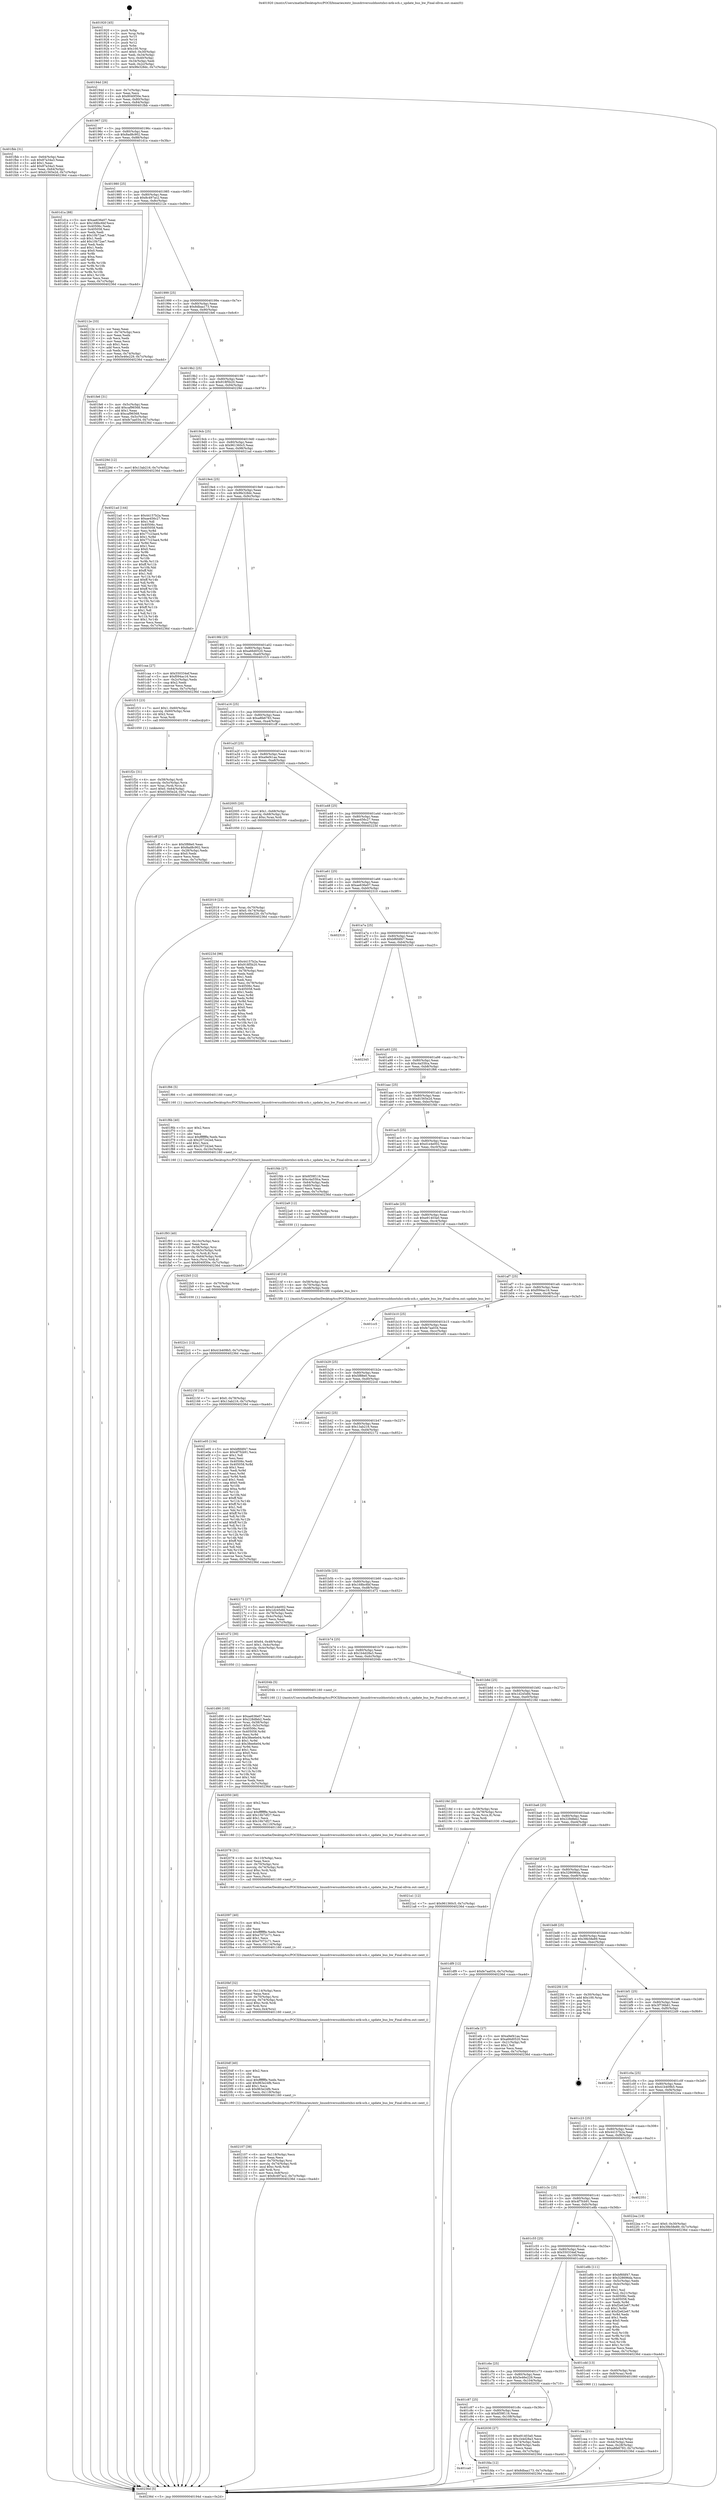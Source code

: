 digraph "0x401920" {
  label = "0x401920 (/mnt/c/Users/mathe/Desktop/tcc/POCII/binaries/extr_linuxdriversusbhostxhci-mtk-sch.c_update_bus_bw_Final-ollvm.out::main(0))"
  labelloc = "t"
  node[shape=record]

  Entry [label="",width=0.3,height=0.3,shape=circle,fillcolor=black,style=filled]
  "0x40194d" [label="{
     0x40194d [26]\l
     | [instrs]\l
     &nbsp;&nbsp;0x40194d \<+3\>: mov -0x7c(%rbp),%eax\l
     &nbsp;&nbsp;0x401950 \<+2\>: mov %eax,%ecx\l
     &nbsp;&nbsp;0x401952 \<+6\>: sub $0x8040f30e,%ecx\l
     &nbsp;&nbsp;0x401958 \<+3\>: mov %eax,-0x80(%rbp)\l
     &nbsp;&nbsp;0x40195b \<+6\>: mov %ecx,-0x84(%rbp)\l
     &nbsp;&nbsp;0x401961 \<+6\>: je 0000000000401fbb \<main+0x69b\>\l
  }"]
  "0x401fbb" [label="{
     0x401fbb [31]\l
     | [instrs]\l
     &nbsp;&nbsp;0x401fbb \<+3\>: mov -0x64(%rbp),%eax\l
     &nbsp;&nbsp;0x401fbe \<+5\>: sub $0x87a34a3,%eax\l
     &nbsp;&nbsp;0x401fc3 \<+3\>: add $0x1,%eax\l
     &nbsp;&nbsp;0x401fc6 \<+5\>: add $0x87a34a3,%eax\l
     &nbsp;&nbsp;0x401fcb \<+3\>: mov %eax,-0x64(%rbp)\l
     &nbsp;&nbsp;0x401fce \<+7\>: movl $0xd1565e2d,-0x7c(%rbp)\l
     &nbsp;&nbsp;0x401fd5 \<+5\>: jmp 000000000040236d \<main+0xa4d\>\l
  }"]
  "0x401967" [label="{
     0x401967 [25]\l
     | [instrs]\l
     &nbsp;&nbsp;0x401967 \<+5\>: jmp 000000000040196c \<main+0x4c\>\l
     &nbsp;&nbsp;0x40196c \<+3\>: mov -0x80(%rbp),%eax\l
     &nbsp;&nbsp;0x40196f \<+5\>: sub $0x8ad8c902,%eax\l
     &nbsp;&nbsp;0x401974 \<+6\>: mov %eax,-0x88(%rbp)\l
     &nbsp;&nbsp;0x40197a \<+6\>: je 0000000000401d1a \<main+0x3fa\>\l
  }"]
  Exit [label="",width=0.3,height=0.3,shape=circle,fillcolor=black,style=filled,peripheries=2]
  "0x401d1a" [label="{
     0x401d1a [88]\l
     | [instrs]\l
     &nbsp;&nbsp;0x401d1a \<+5\>: mov $0xae636e07,%eax\l
     &nbsp;&nbsp;0x401d1f \<+5\>: mov $0x168bc6bf,%ecx\l
     &nbsp;&nbsp;0x401d24 \<+7\>: mov 0x40506c,%edx\l
     &nbsp;&nbsp;0x401d2b \<+7\>: mov 0x405058,%esi\l
     &nbsp;&nbsp;0x401d32 \<+2\>: mov %edx,%edi\l
     &nbsp;&nbsp;0x401d34 \<+6\>: sub $0x10b72ae7,%edi\l
     &nbsp;&nbsp;0x401d3a \<+3\>: sub $0x1,%edi\l
     &nbsp;&nbsp;0x401d3d \<+6\>: add $0x10b72ae7,%edi\l
     &nbsp;&nbsp;0x401d43 \<+3\>: imul %edi,%edx\l
     &nbsp;&nbsp;0x401d46 \<+3\>: and $0x1,%edx\l
     &nbsp;&nbsp;0x401d49 \<+3\>: cmp $0x0,%edx\l
     &nbsp;&nbsp;0x401d4c \<+4\>: sete %r8b\l
     &nbsp;&nbsp;0x401d50 \<+3\>: cmp $0xa,%esi\l
     &nbsp;&nbsp;0x401d53 \<+4\>: setl %r9b\l
     &nbsp;&nbsp;0x401d57 \<+3\>: mov %r8b,%r10b\l
     &nbsp;&nbsp;0x401d5a \<+3\>: and %r9b,%r10b\l
     &nbsp;&nbsp;0x401d5d \<+3\>: xor %r9b,%r8b\l
     &nbsp;&nbsp;0x401d60 \<+3\>: or %r8b,%r10b\l
     &nbsp;&nbsp;0x401d63 \<+4\>: test $0x1,%r10b\l
     &nbsp;&nbsp;0x401d67 \<+3\>: cmovne %ecx,%eax\l
     &nbsp;&nbsp;0x401d6a \<+3\>: mov %eax,-0x7c(%rbp)\l
     &nbsp;&nbsp;0x401d6d \<+5\>: jmp 000000000040236d \<main+0xa4d\>\l
  }"]
  "0x401980" [label="{
     0x401980 [25]\l
     | [instrs]\l
     &nbsp;&nbsp;0x401980 \<+5\>: jmp 0000000000401985 \<main+0x65\>\l
     &nbsp;&nbsp;0x401985 \<+3\>: mov -0x80(%rbp),%eax\l
     &nbsp;&nbsp;0x401988 \<+5\>: sub $0x8c497ac2,%eax\l
     &nbsp;&nbsp;0x40198d \<+6\>: mov %eax,-0x8c(%rbp)\l
     &nbsp;&nbsp;0x401993 \<+6\>: je 000000000040212e \<main+0x80e\>\l
  }"]
  "0x4022c1" [label="{
     0x4022c1 [12]\l
     | [instrs]\l
     &nbsp;&nbsp;0x4022c1 \<+7\>: movl $0x41b409b5,-0x7c(%rbp)\l
     &nbsp;&nbsp;0x4022c8 \<+5\>: jmp 000000000040236d \<main+0xa4d\>\l
  }"]
  "0x40212e" [label="{
     0x40212e [33]\l
     | [instrs]\l
     &nbsp;&nbsp;0x40212e \<+2\>: xor %eax,%eax\l
     &nbsp;&nbsp;0x402130 \<+3\>: mov -0x74(%rbp),%ecx\l
     &nbsp;&nbsp;0x402133 \<+2\>: mov %eax,%edx\l
     &nbsp;&nbsp;0x402135 \<+2\>: sub %ecx,%edx\l
     &nbsp;&nbsp;0x402137 \<+2\>: mov %eax,%ecx\l
     &nbsp;&nbsp;0x402139 \<+3\>: sub $0x1,%ecx\l
     &nbsp;&nbsp;0x40213c \<+2\>: add %ecx,%edx\l
     &nbsp;&nbsp;0x40213e \<+2\>: sub %edx,%eax\l
     &nbsp;&nbsp;0x402140 \<+3\>: mov %eax,-0x74(%rbp)\l
     &nbsp;&nbsp;0x402143 \<+7\>: movl $0x5e46e229,-0x7c(%rbp)\l
     &nbsp;&nbsp;0x40214a \<+5\>: jmp 000000000040236d \<main+0xa4d\>\l
  }"]
  "0x401999" [label="{
     0x401999 [25]\l
     | [instrs]\l
     &nbsp;&nbsp;0x401999 \<+5\>: jmp 000000000040199e \<main+0x7e\>\l
     &nbsp;&nbsp;0x40199e \<+3\>: mov -0x80(%rbp),%eax\l
     &nbsp;&nbsp;0x4019a1 \<+5\>: sub $0x8dbaa173,%eax\l
     &nbsp;&nbsp;0x4019a6 \<+6\>: mov %eax,-0x90(%rbp)\l
     &nbsp;&nbsp;0x4019ac \<+6\>: je 0000000000401fe6 \<main+0x6c6\>\l
  }"]
  "0x4022b5" [label="{
     0x4022b5 [12]\l
     | [instrs]\l
     &nbsp;&nbsp;0x4022b5 \<+4\>: mov -0x70(%rbp),%rax\l
     &nbsp;&nbsp;0x4022b9 \<+3\>: mov %rax,%rdi\l
     &nbsp;&nbsp;0x4022bc \<+5\>: call 0000000000401030 \<free@plt\>\l
     | [calls]\l
     &nbsp;&nbsp;0x401030 \{1\} (unknown)\l
  }"]
  "0x401fe6" [label="{
     0x401fe6 [31]\l
     | [instrs]\l
     &nbsp;&nbsp;0x401fe6 \<+3\>: mov -0x5c(%rbp),%eax\l
     &nbsp;&nbsp;0x401fe9 \<+5\>: add $0xcaf96568,%eax\l
     &nbsp;&nbsp;0x401fee \<+3\>: add $0x1,%eax\l
     &nbsp;&nbsp;0x401ff1 \<+5\>: sub $0xcaf96568,%eax\l
     &nbsp;&nbsp;0x401ff6 \<+3\>: mov %eax,-0x5c(%rbp)\l
     &nbsp;&nbsp;0x401ff9 \<+7\>: movl $0xfe7aa034,-0x7c(%rbp)\l
     &nbsp;&nbsp;0x402000 \<+5\>: jmp 000000000040236d \<main+0xa4d\>\l
  }"]
  "0x4019b2" [label="{
     0x4019b2 [25]\l
     | [instrs]\l
     &nbsp;&nbsp;0x4019b2 \<+5\>: jmp 00000000004019b7 \<main+0x97\>\l
     &nbsp;&nbsp;0x4019b7 \<+3\>: mov -0x80(%rbp),%eax\l
     &nbsp;&nbsp;0x4019ba \<+5\>: sub $0x918f5b20,%eax\l
     &nbsp;&nbsp;0x4019bf \<+6\>: mov %eax,-0x94(%rbp)\l
     &nbsp;&nbsp;0x4019c5 \<+6\>: je 000000000040229d \<main+0x97d\>\l
  }"]
  "0x4021a1" [label="{
     0x4021a1 [12]\l
     | [instrs]\l
     &nbsp;&nbsp;0x4021a1 \<+7\>: movl $0x961360c5,-0x7c(%rbp)\l
     &nbsp;&nbsp;0x4021a8 \<+5\>: jmp 000000000040236d \<main+0xa4d\>\l
  }"]
  "0x40229d" [label="{
     0x40229d [12]\l
     | [instrs]\l
     &nbsp;&nbsp;0x40229d \<+7\>: movl $0x13ab216,-0x7c(%rbp)\l
     &nbsp;&nbsp;0x4022a4 \<+5\>: jmp 000000000040236d \<main+0xa4d\>\l
  }"]
  "0x4019cb" [label="{
     0x4019cb [25]\l
     | [instrs]\l
     &nbsp;&nbsp;0x4019cb \<+5\>: jmp 00000000004019d0 \<main+0xb0\>\l
     &nbsp;&nbsp;0x4019d0 \<+3\>: mov -0x80(%rbp),%eax\l
     &nbsp;&nbsp;0x4019d3 \<+5\>: sub $0x961360c5,%eax\l
     &nbsp;&nbsp;0x4019d8 \<+6\>: mov %eax,-0x98(%rbp)\l
     &nbsp;&nbsp;0x4019de \<+6\>: je 00000000004021ad \<main+0x88d\>\l
  }"]
  "0x40215f" [label="{
     0x40215f [19]\l
     | [instrs]\l
     &nbsp;&nbsp;0x40215f \<+7\>: movl $0x0,-0x78(%rbp)\l
     &nbsp;&nbsp;0x402166 \<+7\>: movl $0x13ab216,-0x7c(%rbp)\l
     &nbsp;&nbsp;0x40216d \<+5\>: jmp 000000000040236d \<main+0xa4d\>\l
  }"]
  "0x4021ad" [label="{
     0x4021ad [144]\l
     | [instrs]\l
     &nbsp;&nbsp;0x4021ad \<+5\>: mov $0x44157b2a,%eax\l
     &nbsp;&nbsp;0x4021b2 \<+5\>: mov $0xae456c27,%ecx\l
     &nbsp;&nbsp;0x4021b7 \<+2\>: mov $0x1,%dl\l
     &nbsp;&nbsp;0x4021b9 \<+7\>: mov 0x40506c,%esi\l
     &nbsp;&nbsp;0x4021c0 \<+7\>: mov 0x405058,%edi\l
     &nbsp;&nbsp;0x4021c7 \<+3\>: mov %esi,%r8d\l
     &nbsp;&nbsp;0x4021ca \<+7\>: add $0x77c23ae4,%r8d\l
     &nbsp;&nbsp;0x4021d1 \<+4\>: sub $0x1,%r8d\l
     &nbsp;&nbsp;0x4021d5 \<+7\>: sub $0x77c23ae4,%r8d\l
     &nbsp;&nbsp;0x4021dc \<+4\>: imul %r8d,%esi\l
     &nbsp;&nbsp;0x4021e0 \<+3\>: and $0x1,%esi\l
     &nbsp;&nbsp;0x4021e3 \<+3\>: cmp $0x0,%esi\l
     &nbsp;&nbsp;0x4021e6 \<+4\>: sete %r9b\l
     &nbsp;&nbsp;0x4021ea \<+3\>: cmp $0xa,%edi\l
     &nbsp;&nbsp;0x4021ed \<+4\>: setl %r10b\l
     &nbsp;&nbsp;0x4021f1 \<+3\>: mov %r9b,%r11b\l
     &nbsp;&nbsp;0x4021f4 \<+4\>: xor $0xff,%r11b\l
     &nbsp;&nbsp;0x4021f8 \<+3\>: mov %r10b,%bl\l
     &nbsp;&nbsp;0x4021fb \<+3\>: xor $0xff,%bl\l
     &nbsp;&nbsp;0x4021fe \<+3\>: xor $0x1,%dl\l
     &nbsp;&nbsp;0x402201 \<+3\>: mov %r11b,%r14b\l
     &nbsp;&nbsp;0x402204 \<+4\>: and $0xff,%r14b\l
     &nbsp;&nbsp;0x402208 \<+3\>: and %dl,%r9b\l
     &nbsp;&nbsp;0x40220b \<+3\>: mov %bl,%r15b\l
     &nbsp;&nbsp;0x40220e \<+4\>: and $0xff,%r15b\l
     &nbsp;&nbsp;0x402212 \<+3\>: and %dl,%r10b\l
     &nbsp;&nbsp;0x402215 \<+3\>: or %r9b,%r14b\l
     &nbsp;&nbsp;0x402218 \<+3\>: or %r10b,%r15b\l
     &nbsp;&nbsp;0x40221b \<+3\>: xor %r15b,%r14b\l
     &nbsp;&nbsp;0x40221e \<+3\>: or %bl,%r11b\l
     &nbsp;&nbsp;0x402221 \<+4\>: xor $0xff,%r11b\l
     &nbsp;&nbsp;0x402225 \<+3\>: or $0x1,%dl\l
     &nbsp;&nbsp;0x402228 \<+3\>: and %dl,%r11b\l
     &nbsp;&nbsp;0x40222b \<+3\>: or %r11b,%r14b\l
     &nbsp;&nbsp;0x40222e \<+4\>: test $0x1,%r14b\l
     &nbsp;&nbsp;0x402232 \<+3\>: cmovne %ecx,%eax\l
     &nbsp;&nbsp;0x402235 \<+3\>: mov %eax,-0x7c(%rbp)\l
     &nbsp;&nbsp;0x402238 \<+5\>: jmp 000000000040236d \<main+0xa4d\>\l
  }"]
  "0x4019e4" [label="{
     0x4019e4 [25]\l
     | [instrs]\l
     &nbsp;&nbsp;0x4019e4 \<+5\>: jmp 00000000004019e9 \<main+0xc9\>\l
     &nbsp;&nbsp;0x4019e9 \<+3\>: mov -0x80(%rbp),%eax\l
     &nbsp;&nbsp;0x4019ec \<+5\>: sub $0x9fe328dc,%eax\l
     &nbsp;&nbsp;0x4019f1 \<+6\>: mov %eax,-0x9c(%rbp)\l
     &nbsp;&nbsp;0x4019f7 \<+6\>: je 0000000000401caa \<main+0x38a\>\l
  }"]
  "0x402107" [label="{
     0x402107 [39]\l
     | [instrs]\l
     &nbsp;&nbsp;0x402107 \<+6\>: mov -0x118(%rbp),%ecx\l
     &nbsp;&nbsp;0x40210d \<+3\>: imul %eax,%ecx\l
     &nbsp;&nbsp;0x402110 \<+4\>: mov -0x70(%rbp),%rsi\l
     &nbsp;&nbsp;0x402114 \<+4\>: movslq -0x74(%rbp),%rdi\l
     &nbsp;&nbsp;0x402118 \<+4\>: imul $0xc,%rdi,%rdi\l
     &nbsp;&nbsp;0x40211c \<+3\>: add %rdi,%rsi\l
     &nbsp;&nbsp;0x40211f \<+3\>: mov %ecx,0x8(%rsi)\l
     &nbsp;&nbsp;0x402122 \<+7\>: movl $0x8c497ac2,-0x7c(%rbp)\l
     &nbsp;&nbsp;0x402129 \<+5\>: jmp 000000000040236d \<main+0xa4d\>\l
  }"]
  "0x401caa" [label="{
     0x401caa [27]\l
     | [instrs]\l
     &nbsp;&nbsp;0x401caa \<+5\>: mov $0x550334ef,%eax\l
     &nbsp;&nbsp;0x401caf \<+5\>: mov $0xf094ac16,%ecx\l
     &nbsp;&nbsp;0x401cb4 \<+3\>: mov -0x2c(%rbp),%edx\l
     &nbsp;&nbsp;0x401cb7 \<+3\>: cmp $0x2,%edx\l
     &nbsp;&nbsp;0x401cba \<+3\>: cmovne %ecx,%eax\l
     &nbsp;&nbsp;0x401cbd \<+3\>: mov %eax,-0x7c(%rbp)\l
     &nbsp;&nbsp;0x401cc0 \<+5\>: jmp 000000000040236d \<main+0xa4d\>\l
  }"]
  "0x4019fd" [label="{
     0x4019fd [25]\l
     | [instrs]\l
     &nbsp;&nbsp;0x4019fd \<+5\>: jmp 0000000000401a02 \<main+0xe2\>\l
     &nbsp;&nbsp;0x401a02 \<+3\>: mov -0x80(%rbp),%eax\l
     &nbsp;&nbsp;0x401a05 \<+5\>: sub $0xa66d0520,%eax\l
     &nbsp;&nbsp;0x401a0a \<+6\>: mov %eax,-0xa0(%rbp)\l
     &nbsp;&nbsp;0x401a10 \<+6\>: je 0000000000401f15 \<main+0x5f5\>\l
  }"]
  "0x40236d" [label="{
     0x40236d [5]\l
     | [instrs]\l
     &nbsp;&nbsp;0x40236d \<+5\>: jmp 000000000040194d \<main+0x2d\>\l
  }"]
  "0x401920" [label="{
     0x401920 [45]\l
     | [instrs]\l
     &nbsp;&nbsp;0x401920 \<+1\>: push %rbp\l
     &nbsp;&nbsp;0x401921 \<+3\>: mov %rsp,%rbp\l
     &nbsp;&nbsp;0x401924 \<+2\>: push %r15\l
     &nbsp;&nbsp;0x401926 \<+2\>: push %r14\l
     &nbsp;&nbsp;0x401928 \<+2\>: push %r12\l
     &nbsp;&nbsp;0x40192a \<+1\>: push %rbx\l
     &nbsp;&nbsp;0x40192b \<+7\>: sub $0x100,%rsp\l
     &nbsp;&nbsp;0x401932 \<+7\>: movl $0x0,-0x30(%rbp)\l
     &nbsp;&nbsp;0x401939 \<+3\>: mov %edi,-0x34(%rbp)\l
     &nbsp;&nbsp;0x40193c \<+4\>: mov %rsi,-0x40(%rbp)\l
     &nbsp;&nbsp;0x401940 \<+3\>: mov -0x34(%rbp),%edi\l
     &nbsp;&nbsp;0x401943 \<+3\>: mov %edi,-0x2c(%rbp)\l
     &nbsp;&nbsp;0x401946 \<+7\>: movl $0x9fe328dc,-0x7c(%rbp)\l
  }"]
  "0x4020df" [label="{
     0x4020df [40]\l
     | [instrs]\l
     &nbsp;&nbsp;0x4020df \<+5\>: mov $0x2,%ecx\l
     &nbsp;&nbsp;0x4020e4 \<+1\>: cltd\l
     &nbsp;&nbsp;0x4020e5 \<+2\>: idiv %ecx\l
     &nbsp;&nbsp;0x4020e7 \<+6\>: imul $0xfffffffe,%edx,%ecx\l
     &nbsp;&nbsp;0x4020ed \<+6\>: add $0x963e24fb,%ecx\l
     &nbsp;&nbsp;0x4020f3 \<+3\>: add $0x1,%ecx\l
     &nbsp;&nbsp;0x4020f6 \<+6\>: sub $0x963e24fb,%ecx\l
     &nbsp;&nbsp;0x4020fc \<+6\>: mov %ecx,-0x118(%rbp)\l
     &nbsp;&nbsp;0x402102 \<+5\>: call 0000000000401160 \<next_i\>\l
     | [calls]\l
     &nbsp;&nbsp;0x401160 \{1\} (/mnt/c/Users/mathe/Desktop/tcc/POCII/binaries/extr_linuxdriversusbhostxhci-mtk-sch.c_update_bus_bw_Final-ollvm.out::next_i)\l
  }"]
  "0x401f15" [label="{
     0x401f15 [23]\l
     | [instrs]\l
     &nbsp;&nbsp;0x401f15 \<+7\>: movl $0x1,-0x60(%rbp)\l
     &nbsp;&nbsp;0x401f1c \<+4\>: movslq -0x60(%rbp),%rax\l
     &nbsp;&nbsp;0x401f20 \<+4\>: shl $0x2,%rax\l
     &nbsp;&nbsp;0x401f24 \<+3\>: mov %rax,%rdi\l
     &nbsp;&nbsp;0x401f27 \<+5\>: call 0000000000401050 \<malloc@plt\>\l
     | [calls]\l
     &nbsp;&nbsp;0x401050 \{1\} (unknown)\l
  }"]
  "0x401a16" [label="{
     0x401a16 [25]\l
     | [instrs]\l
     &nbsp;&nbsp;0x401a16 \<+5\>: jmp 0000000000401a1b \<main+0xfb\>\l
     &nbsp;&nbsp;0x401a1b \<+3\>: mov -0x80(%rbp),%eax\l
     &nbsp;&nbsp;0x401a1e \<+5\>: sub $0xa8fe6783,%eax\l
     &nbsp;&nbsp;0x401a23 \<+6\>: mov %eax,-0xa4(%rbp)\l
     &nbsp;&nbsp;0x401a29 \<+6\>: je 0000000000401cff \<main+0x3df\>\l
  }"]
  "0x4020bf" [label="{
     0x4020bf [32]\l
     | [instrs]\l
     &nbsp;&nbsp;0x4020bf \<+6\>: mov -0x114(%rbp),%ecx\l
     &nbsp;&nbsp;0x4020c5 \<+3\>: imul %eax,%ecx\l
     &nbsp;&nbsp;0x4020c8 \<+4\>: mov -0x70(%rbp),%rsi\l
     &nbsp;&nbsp;0x4020cc \<+4\>: movslq -0x74(%rbp),%rdi\l
     &nbsp;&nbsp;0x4020d0 \<+4\>: imul $0xc,%rdi,%rdi\l
     &nbsp;&nbsp;0x4020d4 \<+3\>: add %rdi,%rsi\l
     &nbsp;&nbsp;0x4020d7 \<+3\>: mov %ecx,0x4(%rsi)\l
     &nbsp;&nbsp;0x4020da \<+5\>: call 0000000000401160 \<next_i\>\l
     | [calls]\l
     &nbsp;&nbsp;0x401160 \{1\} (/mnt/c/Users/mathe/Desktop/tcc/POCII/binaries/extr_linuxdriversusbhostxhci-mtk-sch.c_update_bus_bw_Final-ollvm.out::next_i)\l
  }"]
  "0x401cff" [label="{
     0x401cff [27]\l
     | [instrs]\l
     &nbsp;&nbsp;0x401cff \<+5\>: mov $0x5f88e0,%eax\l
     &nbsp;&nbsp;0x401d04 \<+5\>: mov $0x8ad8c902,%ecx\l
     &nbsp;&nbsp;0x401d09 \<+3\>: mov -0x28(%rbp),%edx\l
     &nbsp;&nbsp;0x401d0c \<+3\>: cmp $0x0,%edx\l
     &nbsp;&nbsp;0x401d0f \<+3\>: cmove %ecx,%eax\l
     &nbsp;&nbsp;0x401d12 \<+3\>: mov %eax,-0x7c(%rbp)\l
     &nbsp;&nbsp;0x401d15 \<+5\>: jmp 000000000040236d \<main+0xa4d\>\l
  }"]
  "0x401a2f" [label="{
     0x401a2f [25]\l
     | [instrs]\l
     &nbsp;&nbsp;0x401a2f \<+5\>: jmp 0000000000401a34 \<main+0x114\>\l
     &nbsp;&nbsp;0x401a34 \<+3\>: mov -0x80(%rbp),%eax\l
     &nbsp;&nbsp;0x401a37 \<+5\>: sub $0xa9ef41aa,%eax\l
     &nbsp;&nbsp;0x401a3c \<+6\>: mov %eax,-0xa8(%rbp)\l
     &nbsp;&nbsp;0x401a42 \<+6\>: je 0000000000402005 \<main+0x6e5\>\l
  }"]
  "0x402097" [label="{
     0x402097 [40]\l
     | [instrs]\l
     &nbsp;&nbsp;0x402097 \<+5\>: mov $0x2,%ecx\l
     &nbsp;&nbsp;0x40209c \<+1\>: cltd\l
     &nbsp;&nbsp;0x40209d \<+2\>: idiv %ecx\l
     &nbsp;&nbsp;0x40209f \<+6\>: imul $0xfffffffe,%edx,%ecx\l
     &nbsp;&nbsp;0x4020a5 \<+6\>: add $0xe7072c71,%ecx\l
     &nbsp;&nbsp;0x4020ab \<+3\>: add $0x1,%ecx\l
     &nbsp;&nbsp;0x4020ae \<+6\>: sub $0xe7072c71,%ecx\l
     &nbsp;&nbsp;0x4020b4 \<+6\>: mov %ecx,-0x114(%rbp)\l
     &nbsp;&nbsp;0x4020ba \<+5\>: call 0000000000401160 \<next_i\>\l
     | [calls]\l
     &nbsp;&nbsp;0x401160 \{1\} (/mnt/c/Users/mathe/Desktop/tcc/POCII/binaries/extr_linuxdriversusbhostxhci-mtk-sch.c_update_bus_bw_Final-ollvm.out::next_i)\l
  }"]
  "0x402005" [label="{
     0x402005 [20]\l
     | [instrs]\l
     &nbsp;&nbsp;0x402005 \<+7\>: movl $0x1,-0x68(%rbp)\l
     &nbsp;&nbsp;0x40200c \<+4\>: movslq -0x68(%rbp),%rax\l
     &nbsp;&nbsp;0x402010 \<+4\>: imul $0xc,%rax,%rdi\l
     &nbsp;&nbsp;0x402014 \<+5\>: call 0000000000401050 \<malloc@plt\>\l
     | [calls]\l
     &nbsp;&nbsp;0x401050 \{1\} (unknown)\l
  }"]
  "0x401a48" [label="{
     0x401a48 [25]\l
     | [instrs]\l
     &nbsp;&nbsp;0x401a48 \<+5\>: jmp 0000000000401a4d \<main+0x12d\>\l
     &nbsp;&nbsp;0x401a4d \<+3\>: mov -0x80(%rbp),%eax\l
     &nbsp;&nbsp;0x401a50 \<+5\>: sub $0xae456c27,%eax\l
     &nbsp;&nbsp;0x401a55 \<+6\>: mov %eax,-0xac(%rbp)\l
     &nbsp;&nbsp;0x401a5b \<+6\>: je 000000000040223d \<main+0x91d\>\l
  }"]
  "0x402078" [label="{
     0x402078 [31]\l
     | [instrs]\l
     &nbsp;&nbsp;0x402078 \<+6\>: mov -0x110(%rbp),%ecx\l
     &nbsp;&nbsp;0x40207e \<+3\>: imul %eax,%ecx\l
     &nbsp;&nbsp;0x402081 \<+4\>: mov -0x70(%rbp),%rsi\l
     &nbsp;&nbsp;0x402085 \<+4\>: movslq -0x74(%rbp),%rdi\l
     &nbsp;&nbsp;0x402089 \<+4\>: imul $0xc,%rdi,%rdi\l
     &nbsp;&nbsp;0x40208d \<+3\>: add %rdi,%rsi\l
     &nbsp;&nbsp;0x402090 \<+2\>: mov %ecx,(%rsi)\l
     &nbsp;&nbsp;0x402092 \<+5\>: call 0000000000401160 \<next_i\>\l
     | [calls]\l
     &nbsp;&nbsp;0x401160 \{1\} (/mnt/c/Users/mathe/Desktop/tcc/POCII/binaries/extr_linuxdriversusbhostxhci-mtk-sch.c_update_bus_bw_Final-ollvm.out::next_i)\l
  }"]
  "0x40223d" [label="{
     0x40223d [96]\l
     | [instrs]\l
     &nbsp;&nbsp;0x40223d \<+5\>: mov $0x44157b2a,%eax\l
     &nbsp;&nbsp;0x402242 \<+5\>: mov $0x918f5b20,%ecx\l
     &nbsp;&nbsp;0x402247 \<+2\>: xor %edx,%edx\l
     &nbsp;&nbsp;0x402249 \<+3\>: mov -0x78(%rbp),%esi\l
     &nbsp;&nbsp;0x40224c \<+2\>: mov %edx,%edi\l
     &nbsp;&nbsp;0x40224e \<+3\>: sub $0x1,%edi\l
     &nbsp;&nbsp;0x402251 \<+2\>: sub %edi,%esi\l
     &nbsp;&nbsp;0x402253 \<+3\>: mov %esi,-0x78(%rbp)\l
     &nbsp;&nbsp;0x402256 \<+7\>: mov 0x40506c,%esi\l
     &nbsp;&nbsp;0x40225d \<+7\>: mov 0x405058,%edi\l
     &nbsp;&nbsp;0x402264 \<+3\>: sub $0x1,%edx\l
     &nbsp;&nbsp;0x402267 \<+3\>: mov %esi,%r8d\l
     &nbsp;&nbsp;0x40226a \<+3\>: add %edx,%r8d\l
     &nbsp;&nbsp;0x40226d \<+4\>: imul %r8d,%esi\l
     &nbsp;&nbsp;0x402271 \<+3\>: and $0x1,%esi\l
     &nbsp;&nbsp;0x402274 \<+3\>: cmp $0x0,%esi\l
     &nbsp;&nbsp;0x402277 \<+4\>: sete %r9b\l
     &nbsp;&nbsp;0x40227b \<+3\>: cmp $0xa,%edi\l
     &nbsp;&nbsp;0x40227e \<+4\>: setl %r10b\l
     &nbsp;&nbsp;0x402282 \<+3\>: mov %r9b,%r11b\l
     &nbsp;&nbsp;0x402285 \<+3\>: and %r10b,%r11b\l
     &nbsp;&nbsp;0x402288 \<+3\>: xor %r10b,%r9b\l
     &nbsp;&nbsp;0x40228b \<+3\>: or %r9b,%r11b\l
     &nbsp;&nbsp;0x40228e \<+4\>: test $0x1,%r11b\l
     &nbsp;&nbsp;0x402292 \<+3\>: cmovne %ecx,%eax\l
     &nbsp;&nbsp;0x402295 \<+3\>: mov %eax,-0x7c(%rbp)\l
     &nbsp;&nbsp;0x402298 \<+5\>: jmp 000000000040236d \<main+0xa4d\>\l
  }"]
  "0x401a61" [label="{
     0x401a61 [25]\l
     | [instrs]\l
     &nbsp;&nbsp;0x401a61 \<+5\>: jmp 0000000000401a66 \<main+0x146\>\l
     &nbsp;&nbsp;0x401a66 \<+3\>: mov -0x80(%rbp),%eax\l
     &nbsp;&nbsp;0x401a69 \<+5\>: sub $0xae636e07,%eax\l
     &nbsp;&nbsp;0x401a6e \<+6\>: mov %eax,-0xb0(%rbp)\l
     &nbsp;&nbsp;0x401a74 \<+6\>: je 0000000000402310 \<main+0x9f0\>\l
  }"]
  "0x402050" [label="{
     0x402050 [40]\l
     | [instrs]\l
     &nbsp;&nbsp;0x402050 \<+5\>: mov $0x2,%ecx\l
     &nbsp;&nbsp;0x402055 \<+1\>: cltd\l
     &nbsp;&nbsp;0x402056 \<+2\>: idiv %ecx\l
     &nbsp;&nbsp;0x402058 \<+6\>: imul $0xfffffffe,%edx,%ecx\l
     &nbsp;&nbsp;0x40205e \<+6\>: add $0x16b7df27,%ecx\l
     &nbsp;&nbsp;0x402064 \<+3\>: add $0x1,%ecx\l
     &nbsp;&nbsp;0x402067 \<+6\>: sub $0x16b7df27,%ecx\l
     &nbsp;&nbsp;0x40206d \<+6\>: mov %ecx,-0x110(%rbp)\l
     &nbsp;&nbsp;0x402073 \<+5\>: call 0000000000401160 \<next_i\>\l
     | [calls]\l
     &nbsp;&nbsp;0x401160 \{1\} (/mnt/c/Users/mathe/Desktop/tcc/POCII/binaries/extr_linuxdriversusbhostxhci-mtk-sch.c_update_bus_bw_Final-ollvm.out::next_i)\l
  }"]
  "0x402310" [label="{
     0x402310\l
  }", style=dashed]
  "0x401a7a" [label="{
     0x401a7a [25]\l
     | [instrs]\l
     &nbsp;&nbsp;0x401a7a \<+5\>: jmp 0000000000401a7f \<main+0x15f\>\l
     &nbsp;&nbsp;0x401a7f \<+3\>: mov -0x80(%rbp),%eax\l
     &nbsp;&nbsp;0x401a82 \<+5\>: sub $0xbf6fdf47,%eax\l
     &nbsp;&nbsp;0x401a87 \<+6\>: mov %eax,-0xb4(%rbp)\l
     &nbsp;&nbsp;0x401a8d \<+6\>: je 0000000000402345 \<main+0xa25\>\l
  }"]
  "0x402019" [label="{
     0x402019 [23]\l
     | [instrs]\l
     &nbsp;&nbsp;0x402019 \<+4\>: mov %rax,-0x70(%rbp)\l
     &nbsp;&nbsp;0x40201d \<+7\>: movl $0x0,-0x74(%rbp)\l
     &nbsp;&nbsp;0x402024 \<+7\>: movl $0x5e46e229,-0x7c(%rbp)\l
     &nbsp;&nbsp;0x40202b \<+5\>: jmp 000000000040236d \<main+0xa4d\>\l
  }"]
  "0x402345" [label="{
     0x402345\l
  }", style=dashed]
  "0x401a93" [label="{
     0x401a93 [25]\l
     | [instrs]\l
     &nbsp;&nbsp;0x401a93 \<+5\>: jmp 0000000000401a98 \<main+0x178\>\l
     &nbsp;&nbsp;0x401a98 \<+3\>: mov -0x80(%rbp),%eax\l
     &nbsp;&nbsp;0x401a9b \<+5\>: sub $0xc4a55fca,%eax\l
     &nbsp;&nbsp;0x401aa0 \<+6\>: mov %eax,-0xb8(%rbp)\l
     &nbsp;&nbsp;0x401aa6 \<+6\>: je 0000000000401f66 \<main+0x646\>\l
  }"]
  "0x401ca0" [label="{
     0x401ca0\l
  }", style=dashed]
  "0x401f66" [label="{
     0x401f66 [5]\l
     | [instrs]\l
     &nbsp;&nbsp;0x401f66 \<+5\>: call 0000000000401160 \<next_i\>\l
     | [calls]\l
     &nbsp;&nbsp;0x401160 \{1\} (/mnt/c/Users/mathe/Desktop/tcc/POCII/binaries/extr_linuxdriversusbhostxhci-mtk-sch.c_update_bus_bw_Final-ollvm.out::next_i)\l
  }"]
  "0x401aac" [label="{
     0x401aac [25]\l
     | [instrs]\l
     &nbsp;&nbsp;0x401aac \<+5\>: jmp 0000000000401ab1 \<main+0x191\>\l
     &nbsp;&nbsp;0x401ab1 \<+3\>: mov -0x80(%rbp),%eax\l
     &nbsp;&nbsp;0x401ab4 \<+5\>: sub $0xd1565e2d,%eax\l
     &nbsp;&nbsp;0x401ab9 \<+6\>: mov %eax,-0xbc(%rbp)\l
     &nbsp;&nbsp;0x401abf \<+6\>: je 0000000000401f4b \<main+0x62b\>\l
  }"]
  "0x401fda" [label="{
     0x401fda [12]\l
     | [instrs]\l
     &nbsp;&nbsp;0x401fda \<+7\>: movl $0x8dbaa173,-0x7c(%rbp)\l
     &nbsp;&nbsp;0x401fe1 \<+5\>: jmp 000000000040236d \<main+0xa4d\>\l
  }"]
  "0x401f4b" [label="{
     0x401f4b [27]\l
     | [instrs]\l
     &nbsp;&nbsp;0x401f4b \<+5\>: mov $0x6f39f116,%eax\l
     &nbsp;&nbsp;0x401f50 \<+5\>: mov $0xc4a55fca,%ecx\l
     &nbsp;&nbsp;0x401f55 \<+3\>: mov -0x64(%rbp),%edx\l
     &nbsp;&nbsp;0x401f58 \<+3\>: cmp -0x60(%rbp),%edx\l
     &nbsp;&nbsp;0x401f5b \<+3\>: cmovl %ecx,%eax\l
     &nbsp;&nbsp;0x401f5e \<+3\>: mov %eax,-0x7c(%rbp)\l
     &nbsp;&nbsp;0x401f61 \<+5\>: jmp 000000000040236d \<main+0xa4d\>\l
  }"]
  "0x401ac5" [label="{
     0x401ac5 [25]\l
     | [instrs]\l
     &nbsp;&nbsp;0x401ac5 \<+5\>: jmp 0000000000401aca \<main+0x1aa\>\l
     &nbsp;&nbsp;0x401aca \<+3\>: mov -0x80(%rbp),%eax\l
     &nbsp;&nbsp;0x401acd \<+5\>: sub $0xd1e4e002,%eax\l
     &nbsp;&nbsp;0x401ad2 \<+6\>: mov %eax,-0xc0(%rbp)\l
     &nbsp;&nbsp;0x401ad8 \<+6\>: je 00000000004022a9 \<main+0x989\>\l
  }"]
  "0x401c87" [label="{
     0x401c87 [25]\l
     | [instrs]\l
     &nbsp;&nbsp;0x401c87 \<+5\>: jmp 0000000000401c8c \<main+0x36c\>\l
     &nbsp;&nbsp;0x401c8c \<+3\>: mov -0x80(%rbp),%eax\l
     &nbsp;&nbsp;0x401c8f \<+5\>: sub $0x6f39f116,%eax\l
     &nbsp;&nbsp;0x401c94 \<+6\>: mov %eax,-0x108(%rbp)\l
     &nbsp;&nbsp;0x401c9a \<+6\>: je 0000000000401fda \<main+0x6ba\>\l
  }"]
  "0x4022a9" [label="{
     0x4022a9 [12]\l
     | [instrs]\l
     &nbsp;&nbsp;0x4022a9 \<+4\>: mov -0x58(%rbp),%rax\l
     &nbsp;&nbsp;0x4022ad \<+3\>: mov %rax,%rdi\l
     &nbsp;&nbsp;0x4022b0 \<+5\>: call 0000000000401030 \<free@plt\>\l
     | [calls]\l
     &nbsp;&nbsp;0x401030 \{1\} (unknown)\l
  }"]
  "0x401ade" [label="{
     0x401ade [25]\l
     | [instrs]\l
     &nbsp;&nbsp;0x401ade \<+5\>: jmp 0000000000401ae3 \<main+0x1c3\>\l
     &nbsp;&nbsp;0x401ae3 \<+3\>: mov -0x80(%rbp),%eax\l
     &nbsp;&nbsp;0x401ae6 \<+5\>: sub $0xe91403a0,%eax\l
     &nbsp;&nbsp;0x401aeb \<+6\>: mov %eax,-0xc4(%rbp)\l
     &nbsp;&nbsp;0x401af1 \<+6\>: je 000000000040214f \<main+0x82f\>\l
  }"]
  "0x402030" [label="{
     0x402030 [27]\l
     | [instrs]\l
     &nbsp;&nbsp;0x402030 \<+5\>: mov $0xe91403a0,%eax\l
     &nbsp;&nbsp;0x402035 \<+5\>: mov $0x1b4d28a3,%ecx\l
     &nbsp;&nbsp;0x40203a \<+3\>: mov -0x74(%rbp),%edx\l
     &nbsp;&nbsp;0x40203d \<+3\>: cmp -0x68(%rbp),%edx\l
     &nbsp;&nbsp;0x402040 \<+3\>: cmovl %ecx,%eax\l
     &nbsp;&nbsp;0x402043 \<+3\>: mov %eax,-0x7c(%rbp)\l
     &nbsp;&nbsp;0x402046 \<+5\>: jmp 000000000040236d \<main+0xa4d\>\l
  }"]
  "0x40214f" [label="{
     0x40214f [16]\l
     | [instrs]\l
     &nbsp;&nbsp;0x40214f \<+4\>: mov -0x58(%rbp),%rdi\l
     &nbsp;&nbsp;0x402153 \<+4\>: mov -0x70(%rbp),%rsi\l
     &nbsp;&nbsp;0x402157 \<+3\>: mov -0x48(%rbp),%edx\l
     &nbsp;&nbsp;0x40215a \<+5\>: call 00000000004015f0 \<update_bus_bw\>\l
     | [calls]\l
     &nbsp;&nbsp;0x4015f0 \{1\} (/mnt/c/Users/mathe/Desktop/tcc/POCII/binaries/extr_linuxdriversusbhostxhci-mtk-sch.c_update_bus_bw_Final-ollvm.out::update_bus_bw)\l
  }"]
  "0x401af7" [label="{
     0x401af7 [25]\l
     | [instrs]\l
     &nbsp;&nbsp;0x401af7 \<+5\>: jmp 0000000000401afc \<main+0x1dc\>\l
     &nbsp;&nbsp;0x401afc \<+3\>: mov -0x80(%rbp),%eax\l
     &nbsp;&nbsp;0x401aff \<+5\>: sub $0xf094ac16,%eax\l
     &nbsp;&nbsp;0x401b04 \<+6\>: mov %eax,-0xc8(%rbp)\l
     &nbsp;&nbsp;0x401b0a \<+6\>: je 0000000000401cc5 \<main+0x3a5\>\l
  }"]
  "0x401f93" [label="{
     0x401f93 [40]\l
     | [instrs]\l
     &nbsp;&nbsp;0x401f93 \<+6\>: mov -0x10c(%rbp),%ecx\l
     &nbsp;&nbsp;0x401f99 \<+3\>: imul %eax,%ecx\l
     &nbsp;&nbsp;0x401f9c \<+4\>: mov -0x58(%rbp),%rsi\l
     &nbsp;&nbsp;0x401fa0 \<+4\>: movslq -0x5c(%rbp),%rdi\l
     &nbsp;&nbsp;0x401fa4 \<+4\>: mov (%rsi,%rdi,8),%rsi\l
     &nbsp;&nbsp;0x401fa8 \<+4\>: movslq -0x64(%rbp),%rdi\l
     &nbsp;&nbsp;0x401fac \<+3\>: mov %ecx,(%rsi,%rdi,4)\l
     &nbsp;&nbsp;0x401faf \<+7\>: movl $0x8040f30e,-0x7c(%rbp)\l
     &nbsp;&nbsp;0x401fb6 \<+5\>: jmp 000000000040236d \<main+0xa4d\>\l
  }"]
  "0x401cc5" [label="{
     0x401cc5\l
  }", style=dashed]
  "0x401b10" [label="{
     0x401b10 [25]\l
     | [instrs]\l
     &nbsp;&nbsp;0x401b10 \<+5\>: jmp 0000000000401b15 \<main+0x1f5\>\l
     &nbsp;&nbsp;0x401b15 \<+3\>: mov -0x80(%rbp),%eax\l
     &nbsp;&nbsp;0x401b18 \<+5\>: sub $0xfe7aa034,%eax\l
     &nbsp;&nbsp;0x401b1d \<+6\>: mov %eax,-0xcc(%rbp)\l
     &nbsp;&nbsp;0x401b23 \<+6\>: je 0000000000401e05 \<main+0x4e5\>\l
  }"]
  "0x401f6b" [label="{
     0x401f6b [40]\l
     | [instrs]\l
     &nbsp;&nbsp;0x401f6b \<+5\>: mov $0x2,%ecx\l
     &nbsp;&nbsp;0x401f70 \<+1\>: cltd\l
     &nbsp;&nbsp;0x401f71 \<+2\>: idiv %ecx\l
     &nbsp;&nbsp;0x401f73 \<+6\>: imul $0xfffffffe,%edx,%ecx\l
     &nbsp;&nbsp;0x401f79 \<+6\>: sub $0x207242ed,%ecx\l
     &nbsp;&nbsp;0x401f7f \<+3\>: add $0x1,%ecx\l
     &nbsp;&nbsp;0x401f82 \<+6\>: add $0x207242ed,%ecx\l
     &nbsp;&nbsp;0x401f88 \<+6\>: mov %ecx,-0x10c(%rbp)\l
     &nbsp;&nbsp;0x401f8e \<+5\>: call 0000000000401160 \<next_i\>\l
     | [calls]\l
     &nbsp;&nbsp;0x401160 \{1\} (/mnt/c/Users/mathe/Desktop/tcc/POCII/binaries/extr_linuxdriversusbhostxhci-mtk-sch.c_update_bus_bw_Final-ollvm.out::next_i)\l
  }"]
  "0x401e05" [label="{
     0x401e05 [134]\l
     | [instrs]\l
     &nbsp;&nbsp;0x401e05 \<+5\>: mov $0xbf6fdf47,%eax\l
     &nbsp;&nbsp;0x401e0a \<+5\>: mov $0x4f7fcb91,%ecx\l
     &nbsp;&nbsp;0x401e0f \<+2\>: mov $0x1,%dl\l
     &nbsp;&nbsp;0x401e11 \<+2\>: xor %esi,%esi\l
     &nbsp;&nbsp;0x401e13 \<+7\>: mov 0x40506c,%edi\l
     &nbsp;&nbsp;0x401e1a \<+8\>: mov 0x405058,%r8d\l
     &nbsp;&nbsp;0x401e22 \<+3\>: sub $0x1,%esi\l
     &nbsp;&nbsp;0x401e25 \<+3\>: mov %edi,%r9d\l
     &nbsp;&nbsp;0x401e28 \<+3\>: add %esi,%r9d\l
     &nbsp;&nbsp;0x401e2b \<+4\>: imul %r9d,%edi\l
     &nbsp;&nbsp;0x401e2f \<+3\>: and $0x1,%edi\l
     &nbsp;&nbsp;0x401e32 \<+3\>: cmp $0x0,%edi\l
     &nbsp;&nbsp;0x401e35 \<+4\>: sete %r10b\l
     &nbsp;&nbsp;0x401e39 \<+4\>: cmp $0xa,%r8d\l
     &nbsp;&nbsp;0x401e3d \<+4\>: setl %r11b\l
     &nbsp;&nbsp;0x401e41 \<+3\>: mov %r10b,%bl\l
     &nbsp;&nbsp;0x401e44 \<+3\>: xor $0xff,%bl\l
     &nbsp;&nbsp;0x401e47 \<+3\>: mov %r11b,%r14b\l
     &nbsp;&nbsp;0x401e4a \<+4\>: xor $0xff,%r14b\l
     &nbsp;&nbsp;0x401e4e \<+3\>: xor $0x1,%dl\l
     &nbsp;&nbsp;0x401e51 \<+3\>: mov %bl,%r15b\l
     &nbsp;&nbsp;0x401e54 \<+4\>: and $0xff,%r15b\l
     &nbsp;&nbsp;0x401e58 \<+3\>: and %dl,%r10b\l
     &nbsp;&nbsp;0x401e5b \<+3\>: mov %r14b,%r12b\l
     &nbsp;&nbsp;0x401e5e \<+4\>: and $0xff,%r12b\l
     &nbsp;&nbsp;0x401e62 \<+3\>: and %dl,%r11b\l
     &nbsp;&nbsp;0x401e65 \<+3\>: or %r10b,%r15b\l
     &nbsp;&nbsp;0x401e68 \<+3\>: or %r11b,%r12b\l
     &nbsp;&nbsp;0x401e6b \<+3\>: xor %r12b,%r15b\l
     &nbsp;&nbsp;0x401e6e \<+3\>: or %r14b,%bl\l
     &nbsp;&nbsp;0x401e71 \<+3\>: xor $0xff,%bl\l
     &nbsp;&nbsp;0x401e74 \<+3\>: or $0x1,%dl\l
     &nbsp;&nbsp;0x401e77 \<+2\>: and %dl,%bl\l
     &nbsp;&nbsp;0x401e79 \<+3\>: or %bl,%r15b\l
     &nbsp;&nbsp;0x401e7c \<+4\>: test $0x1,%r15b\l
     &nbsp;&nbsp;0x401e80 \<+3\>: cmovne %ecx,%eax\l
     &nbsp;&nbsp;0x401e83 \<+3\>: mov %eax,-0x7c(%rbp)\l
     &nbsp;&nbsp;0x401e86 \<+5\>: jmp 000000000040236d \<main+0xa4d\>\l
  }"]
  "0x401b29" [label="{
     0x401b29 [25]\l
     | [instrs]\l
     &nbsp;&nbsp;0x401b29 \<+5\>: jmp 0000000000401b2e \<main+0x20e\>\l
     &nbsp;&nbsp;0x401b2e \<+3\>: mov -0x80(%rbp),%eax\l
     &nbsp;&nbsp;0x401b31 \<+5\>: sub $0x5f88e0,%eax\l
     &nbsp;&nbsp;0x401b36 \<+6\>: mov %eax,-0xd0(%rbp)\l
     &nbsp;&nbsp;0x401b3c \<+6\>: je 00000000004022cd \<main+0x9ad\>\l
  }"]
  "0x401f2c" [label="{
     0x401f2c [31]\l
     | [instrs]\l
     &nbsp;&nbsp;0x401f2c \<+4\>: mov -0x58(%rbp),%rdi\l
     &nbsp;&nbsp;0x401f30 \<+4\>: movslq -0x5c(%rbp),%rcx\l
     &nbsp;&nbsp;0x401f34 \<+4\>: mov %rax,(%rdi,%rcx,8)\l
     &nbsp;&nbsp;0x401f38 \<+7\>: movl $0x0,-0x64(%rbp)\l
     &nbsp;&nbsp;0x401f3f \<+7\>: movl $0xd1565e2d,-0x7c(%rbp)\l
     &nbsp;&nbsp;0x401f46 \<+5\>: jmp 000000000040236d \<main+0xa4d\>\l
  }"]
  "0x4022cd" [label="{
     0x4022cd\l
  }", style=dashed]
  "0x401b42" [label="{
     0x401b42 [25]\l
     | [instrs]\l
     &nbsp;&nbsp;0x401b42 \<+5\>: jmp 0000000000401b47 \<main+0x227\>\l
     &nbsp;&nbsp;0x401b47 \<+3\>: mov -0x80(%rbp),%eax\l
     &nbsp;&nbsp;0x401b4a \<+5\>: sub $0x13ab216,%eax\l
     &nbsp;&nbsp;0x401b4f \<+6\>: mov %eax,-0xd4(%rbp)\l
     &nbsp;&nbsp;0x401b55 \<+6\>: je 0000000000402172 \<main+0x852\>\l
  }"]
  "0x401d90" [label="{
     0x401d90 [105]\l
     | [instrs]\l
     &nbsp;&nbsp;0x401d90 \<+5\>: mov $0xae636e07,%ecx\l
     &nbsp;&nbsp;0x401d95 \<+5\>: mov $0x228dfeb2,%edx\l
     &nbsp;&nbsp;0x401d9a \<+4\>: mov %rax,-0x58(%rbp)\l
     &nbsp;&nbsp;0x401d9e \<+7\>: movl $0x0,-0x5c(%rbp)\l
     &nbsp;&nbsp;0x401da5 \<+7\>: mov 0x40506c,%esi\l
     &nbsp;&nbsp;0x401dac \<+8\>: mov 0x405058,%r8d\l
     &nbsp;&nbsp;0x401db4 \<+3\>: mov %esi,%r9d\l
     &nbsp;&nbsp;0x401db7 \<+7\>: add $0x38ee6e04,%r9d\l
     &nbsp;&nbsp;0x401dbe \<+4\>: sub $0x1,%r9d\l
     &nbsp;&nbsp;0x401dc2 \<+7\>: sub $0x38ee6e04,%r9d\l
     &nbsp;&nbsp;0x401dc9 \<+4\>: imul %r9d,%esi\l
     &nbsp;&nbsp;0x401dcd \<+3\>: and $0x1,%esi\l
     &nbsp;&nbsp;0x401dd0 \<+3\>: cmp $0x0,%esi\l
     &nbsp;&nbsp;0x401dd3 \<+4\>: sete %r10b\l
     &nbsp;&nbsp;0x401dd7 \<+4\>: cmp $0xa,%r8d\l
     &nbsp;&nbsp;0x401ddb \<+4\>: setl %r11b\l
     &nbsp;&nbsp;0x401ddf \<+3\>: mov %r10b,%bl\l
     &nbsp;&nbsp;0x401de2 \<+3\>: and %r11b,%bl\l
     &nbsp;&nbsp;0x401de5 \<+3\>: xor %r11b,%r10b\l
     &nbsp;&nbsp;0x401de8 \<+3\>: or %r10b,%bl\l
     &nbsp;&nbsp;0x401deb \<+3\>: test $0x1,%bl\l
     &nbsp;&nbsp;0x401dee \<+3\>: cmovne %edx,%ecx\l
     &nbsp;&nbsp;0x401df1 \<+3\>: mov %ecx,-0x7c(%rbp)\l
     &nbsp;&nbsp;0x401df4 \<+5\>: jmp 000000000040236d \<main+0xa4d\>\l
  }"]
  "0x402172" [label="{
     0x402172 [27]\l
     | [instrs]\l
     &nbsp;&nbsp;0x402172 \<+5\>: mov $0xd1e4e002,%eax\l
     &nbsp;&nbsp;0x402177 \<+5\>: mov $0x1d245dfd,%ecx\l
     &nbsp;&nbsp;0x40217c \<+3\>: mov -0x78(%rbp),%edx\l
     &nbsp;&nbsp;0x40217f \<+3\>: cmp -0x4c(%rbp),%edx\l
     &nbsp;&nbsp;0x402182 \<+3\>: cmovl %ecx,%eax\l
     &nbsp;&nbsp;0x402185 \<+3\>: mov %eax,-0x7c(%rbp)\l
     &nbsp;&nbsp;0x402188 \<+5\>: jmp 000000000040236d \<main+0xa4d\>\l
  }"]
  "0x401b5b" [label="{
     0x401b5b [25]\l
     | [instrs]\l
     &nbsp;&nbsp;0x401b5b \<+5\>: jmp 0000000000401b60 \<main+0x240\>\l
     &nbsp;&nbsp;0x401b60 \<+3\>: mov -0x80(%rbp),%eax\l
     &nbsp;&nbsp;0x401b63 \<+5\>: sub $0x168bc6bf,%eax\l
     &nbsp;&nbsp;0x401b68 \<+6\>: mov %eax,-0xd8(%rbp)\l
     &nbsp;&nbsp;0x401b6e \<+6\>: je 0000000000401d72 \<main+0x452\>\l
  }"]
  "0x401cea" [label="{
     0x401cea [21]\l
     | [instrs]\l
     &nbsp;&nbsp;0x401cea \<+3\>: mov %eax,-0x44(%rbp)\l
     &nbsp;&nbsp;0x401ced \<+3\>: mov -0x44(%rbp),%eax\l
     &nbsp;&nbsp;0x401cf0 \<+3\>: mov %eax,-0x28(%rbp)\l
     &nbsp;&nbsp;0x401cf3 \<+7\>: movl $0xa8fe6783,-0x7c(%rbp)\l
     &nbsp;&nbsp;0x401cfa \<+5\>: jmp 000000000040236d \<main+0xa4d\>\l
  }"]
  "0x401d72" [label="{
     0x401d72 [30]\l
     | [instrs]\l
     &nbsp;&nbsp;0x401d72 \<+7\>: movl $0x64,-0x48(%rbp)\l
     &nbsp;&nbsp;0x401d79 \<+7\>: movl $0x1,-0x4c(%rbp)\l
     &nbsp;&nbsp;0x401d80 \<+4\>: movslq -0x4c(%rbp),%rax\l
     &nbsp;&nbsp;0x401d84 \<+4\>: shl $0x3,%rax\l
     &nbsp;&nbsp;0x401d88 \<+3\>: mov %rax,%rdi\l
     &nbsp;&nbsp;0x401d8b \<+5\>: call 0000000000401050 \<malloc@plt\>\l
     | [calls]\l
     &nbsp;&nbsp;0x401050 \{1\} (unknown)\l
  }"]
  "0x401b74" [label="{
     0x401b74 [25]\l
     | [instrs]\l
     &nbsp;&nbsp;0x401b74 \<+5\>: jmp 0000000000401b79 \<main+0x259\>\l
     &nbsp;&nbsp;0x401b79 \<+3\>: mov -0x80(%rbp),%eax\l
     &nbsp;&nbsp;0x401b7c \<+5\>: sub $0x1b4d28a3,%eax\l
     &nbsp;&nbsp;0x401b81 \<+6\>: mov %eax,-0xdc(%rbp)\l
     &nbsp;&nbsp;0x401b87 \<+6\>: je 000000000040204b \<main+0x72b\>\l
  }"]
  "0x401c6e" [label="{
     0x401c6e [25]\l
     | [instrs]\l
     &nbsp;&nbsp;0x401c6e \<+5\>: jmp 0000000000401c73 \<main+0x353\>\l
     &nbsp;&nbsp;0x401c73 \<+3\>: mov -0x80(%rbp),%eax\l
     &nbsp;&nbsp;0x401c76 \<+5\>: sub $0x5e46e229,%eax\l
     &nbsp;&nbsp;0x401c7b \<+6\>: mov %eax,-0x104(%rbp)\l
     &nbsp;&nbsp;0x401c81 \<+6\>: je 0000000000402030 \<main+0x710\>\l
  }"]
  "0x40204b" [label="{
     0x40204b [5]\l
     | [instrs]\l
     &nbsp;&nbsp;0x40204b \<+5\>: call 0000000000401160 \<next_i\>\l
     | [calls]\l
     &nbsp;&nbsp;0x401160 \{1\} (/mnt/c/Users/mathe/Desktop/tcc/POCII/binaries/extr_linuxdriversusbhostxhci-mtk-sch.c_update_bus_bw_Final-ollvm.out::next_i)\l
  }"]
  "0x401b8d" [label="{
     0x401b8d [25]\l
     | [instrs]\l
     &nbsp;&nbsp;0x401b8d \<+5\>: jmp 0000000000401b92 \<main+0x272\>\l
     &nbsp;&nbsp;0x401b92 \<+3\>: mov -0x80(%rbp),%eax\l
     &nbsp;&nbsp;0x401b95 \<+5\>: sub $0x1d245dfd,%eax\l
     &nbsp;&nbsp;0x401b9a \<+6\>: mov %eax,-0xe0(%rbp)\l
     &nbsp;&nbsp;0x401ba0 \<+6\>: je 000000000040218d \<main+0x86d\>\l
  }"]
  "0x401cdd" [label="{
     0x401cdd [13]\l
     | [instrs]\l
     &nbsp;&nbsp;0x401cdd \<+4\>: mov -0x40(%rbp),%rax\l
     &nbsp;&nbsp;0x401ce1 \<+4\>: mov 0x8(%rax),%rdi\l
     &nbsp;&nbsp;0x401ce5 \<+5\>: call 0000000000401060 \<atoi@plt\>\l
     | [calls]\l
     &nbsp;&nbsp;0x401060 \{1\} (unknown)\l
  }"]
  "0x40218d" [label="{
     0x40218d [20]\l
     | [instrs]\l
     &nbsp;&nbsp;0x40218d \<+4\>: mov -0x58(%rbp),%rax\l
     &nbsp;&nbsp;0x402191 \<+4\>: movslq -0x78(%rbp),%rcx\l
     &nbsp;&nbsp;0x402195 \<+4\>: mov (%rax,%rcx,8),%rax\l
     &nbsp;&nbsp;0x402199 \<+3\>: mov %rax,%rdi\l
     &nbsp;&nbsp;0x40219c \<+5\>: call 0000000000401030 \<free@plt\>\l
     | [calls]\l
     &nbsp;&nbsp;0x401030 \{1\} (unknown)\l
  }"]
  "0x401ba6" [label="{
     0x401ba6 [25]\l
     | [instrs]\l
     &nbsp;&nbsp;0x401ba6 \<+5\>: jmp 0000000000401bab \<main+0x28b\>\l
     &nbsp;&nbsp;0x401bab \<+3\>: mov -0x80(%rbp),%eax\l
     &nbsp;&nbsp;0x401bae \<+5\>: sub $0x228dfeb2,%eax\l
     &nbsp;&nbsp;0x401bb3 \<+6\>: mov %eax,-0xe4(%rbp)\l
     &nbsp;&nbsp;0x401bb9 \<+6\>: je 0000000000401df9 \<main+0x4d9\>\l
  }"]
  "0x401c55" [label="{
     0x401c55 [25]\l
     | [instrs]\l
     &nbsp;&nbsp;0x401c55 \<+5\>: jmp 0000000000401c5a \<main+0x33a\>\l
     &nbsp;&nbsp;0x401c5a \<+3\>: mov -0x80(%rbp),%eax\l
     &nbsp;&nbsp;0x401c5d \<+5\>: sub $0x550334ef,%eax\l
     &nbsp;&nbsp;0x401c62 \<+6\>: mov %eax,-0x100(%rbp)\l
     &nbsp;&nbsp;0x401c68 \<+6\>: je 0000000000401cdd \<main+0x3bd\>\l
  }"]
  "0x401df9" [label="{
     0x401df9 [12]\l
     | [instrs]\l
     &nbsp;&nbsp;0x401df9 \<+7\>: movl $0xfe7aa034,-0x7c(%rbp)\l
     &nbsp;&nbsp;0x401e00 \<+5\>: jmp 000000000040236d \<main+0xa4d\>\l
  }"]
  "0x401bbf" [label="{
     0x401bbf [25]\l
     | [instrs]\l
     &nbsp;&nbsp;0x401bbf \<+5\>: jmp 0000000000401bc4 \<main+0x2a4\>\l
     &nbsp;&nbsp;0x401bc4 \<+3\>: mov -0x80(%rbp),%eax\l
     &nbsp;&nbsp;0x401bc7 \<+5\>: sub $0x328696da,%eax\l
     &nbsp;&nbsp;0x401bcc \<+6\>: mov %eax,-0xe8(%rbp)\l
     &nbsp;&nbsp;0x401bd2 \<+6\>: je 0000000000401efa \<main+0x5da\>\l
  }"]
  "0x401e8b" [label="{
     0x401e8b [111]\l
     | [instrs]\l
     &nbsp;&nbsp;0x401e8b \<+5\>: mov $0xbf6fdf47,%eax\l
     &nbsp;&nbsp;0x401e90 \<+5\>: mov $0x328696da,%ecx\l
     &nbsp;&nbsp;0x401e95 \<+3\>: mov -0x5c(%rbp),%edx\l
     &nbsp;&nbsp;0x401e98 \<+3\>: cmp -0x4c(%rbp),%edx\l
     &nbsp;&nbsp;0x401e9b \<+4\>: setl %sil\l
     &nbsp;&nbsp;0x401e9f \<+4\>: and $0x1,%sil\l
     &nbsp;&nbsp;0x401ea3 \<+4\>: mov %sil,-0x21(%rbp)\l
     &nbsp;&nbsp;0x401ea7 \<+7\>: mov 0x40506c,%edx\l
     &nbsp;&nbsp;0x401eae \<+7\>: mov 0x405058,%edi\l
     &nbsp;&nbsp;0x401eb5 \<+3\>: mov %edx,%r8d\l
     &nbsp;&nbsp;0x401eb8 \<+7\>: sub $0xf2e62e67,%r8d\l
     &nbsp;&nbsp;0x401ebf \<+4\>: sub $0x1,%r8d\l
     &nbsp;&nbsp;0x401ec3 \<+7\>: add $0xf2e62e67,%r8d\l
     &nbsp;&nbsp;0x401eca \<+4\>: imul %r8d,%edx\l
     &nbsp;&nbsp;0x401ece \<+3\>: and $0x1,%edx\l
     &nbsp;&nbsp;0x401ed1 \<+3\>: cmp $0x0,%edx\l
     &nbsp;&nbsp;0x401ed4 \<+4\>: sete %sil\l
     &nbsp;&nbsp;0x401ed8 \<+3\>: cmp $0xa,%edi\l
     &nbsp;&nbsp;0x401edb \<+4\>: setl %r9b\l
     &nbsp;&nbsp;0x401edf \<+3\>: mov %sil,%r10b\l
     &nbsp;&nbsp;0x401ee2 \<+3\>: and %r9b,%r10b\l
     &nbsp;&nbsp;0x401ee5 \<+3\>: xor %r9b,%sil\l
     &nbsp;&nbsp;0x401ee8 \<+3\>: or %sil,%r10b\l
     &nbsp;&nbsp;0x401eeb \<+4\>: test $0x1,%r10b\l
     &nbsp;&nbsp;0x401eef \<+3\>: cmovne %ecx,%eax\l
     &nbsp;&nbsp;0x401ef2 \<+3\>: mov %eax,-0x7c(%rbp)\l
     &nbsp;&nbsp;0x401ef5 \<+5\>: jmp 000000000040236d \<main+0xa4d\>\l
  }"]
  "0x401efa" [label="{
     0x401efa [27]\l
     | [instrs]\l
     &nbsp;&nbsp;0x401efa \<+5\>: mov $0xa9ef41aa,%eax\l
     &nbsp;&nbsp;0x401eff \<+5\>: mov $0xa66d0520,%ecx\l
     &nbsp;&nbsp;0x401f04 \<+3\>: mov -0x21(%rbp),%dl\l
     &nbsp;&nbsp;0x401f07 \<+3\>: test $0x1,%dl\l
     &nbsp;&nbsp;0x401f0a \<+3\>: cmovne %ecx,%eax\l
     &nbsp;&nbsp;0x401f0d \<+3\>: mov %eax,-0x7c(%rbp)\l
     &nbsp;&nbsp;0x401f10 \<+5\>: jmp 000000000040236d \<main+0xa4d\>\l
  }"]
  "0x401bd8" [label="{
     0x401bd8 [25]\l
     | [instrs]\l
     &nbsp;&nbsp;0x401bd8 \<+5\>: jmp 0000000000401bdd \<main+0x2bd\>\l
     &nbsp;&nbsp;0x401bdd \<+3\>: mov -0x80(%rbp),%eax\l
     &nbsp;&nbsp;0x401be0 \<+5\>: sub $0x39b58e89,%eax\l
     &nbsp;&nbsp;0x401be5 \<+6\>: mov %eax,-0xec(%rbp)\l
     &nbsp;&nbsp;0x401beb \<+6\>: je 00000000004022fd \<main+0x9dd\>\l
  }"]
  "0x401c3c" [label="{
     0x401c3c [25]\l
     | [instrs]\l
     &nbsp;&nbsp;0x401c3c \<+5\>: jmp 0000000000401c41 \<main+0x321\>\l
     &nbsp;&nbsp;0x401c41 \<+3\>: mov -0x80(%rbp),%eax\l
     &nbsp;&nbsp;0x401c44 \<+5\>: sub $0x4f7fcb91,%eax\l
     &nbsp;&nbsp;0x401c49 \<+6\>: mov %eax,-0xfc(%rbp)\l
     &nbsp;&nbsp;0x401c4f \<+6\>: je 0000000000401e8b \<main+0x56b\>\l
  }"]
  "0x4022fd" [label="{
     0x4022fd [19]\l
     | [instrs]\l
     &nbsp;&nbsp;0x4022fd \<+3\>: mov -0x30(%rbp),%eax\l
     &nbsp;&nbsp;0x402300 \<+7\>: add $0x100,%rsp\l
     &nbsp;&nbsp;0x402307 \<+1\>: pop %rbx\l
     &nbsp;&nbsp;0x402308 \<+2\>: pop %r12\l
     &nbsp;&nbsp;0x40230a \<+2\>: pop %r14\l
     &nbsp;&nbsp;0x40230c \<+2\>: pop %r15\l
     &nbsp;&nbsp;0x40230e \<+1\>: pop %rbp\l
     &nbsp;&nbsp;0x40230f \<+1\>: ret\l
  }"]
  "0x401bf1" [label="{
     0x401bf1 [25]\l
     | [instrs]\l
     &nbsp;&nbsp;0x401bf1 \<+5\>: jmp 0000000000401bf6 \<main+0x2d6\>\l
     &nbsp;&nbsp;0x401bf6 \<+3\>: mov -0x80(%rbp),%eax\l
     &nbsp;&nbsp;0x401bf9 \<+5\>: sub $0x3f736b61,%eax\l
     &nbsp;&nbsp;0x401bfe \<+6\>: mov %eax,-0xf0(%rbp)\l
     &nbsp;&nbsp;0x401c04 \<+6\>: je 00000000004022d9 \<main+0x9b9\>\l
  }"]
  "0x402351" [label="{
     0x402351\l
  }", style=dashed]
  "0x4022d9" [label="{
     0x4022d9\l
  }", style=dashed]
  "0x401c0a" [label="{
     0x401c0a [25]\l
     | [instrs]\l
     &nbsp;&nbsp;0x401c0a \<+5\>: jmp 0000000000401c0f \<main+0x2ef\>\l
     &nbsp;&nbsp;0x401c0f \<+3\>: mov -0x80(%rbp),%eax\l
     &nbsp;&nbsp;0x401c12 \<+5\>: sub $0x41b409b5,%eax\l
     &nbsp;&nbsp;0x401c17 \<+6\>: mov %eax,-0xf4(%rbp)\l
     &nbsp;&nbsp;0x401c1d \<+6\>: je 00000000004022ea \<main+0x9ca\>\l
  }"]
  "0x401c23" [label="{
     0x401c23 [25]\l
     | [instrs]\l
     &nbsp;&nbsp;0x401c23 \<+5\>: jmp 0000000000401c28 \<main+0x308\>\l
     &nbsp;&nbsp;0x401c28 \<+3\>: mov -0x80(%rbp),%eax\l
     &nbsp;&nbsp;0x401c2b \<+5\>: sub $0x44157b2a,%eax\l
     &nbsp;&nbsp;0x401c30 \<+6\>: mov %eax,-0xf8(%rbp)\l
     &nbsp;&nbsp;0x401c36 \<+6\>: je 0000000000402351 \<main+0xa31\>\l
  }"]
  "0x4022ea" [label="{
     0x4022ea [19]\l
     | [instrs]\l
     &nbsp;&nbsp;0x4022ea \<+7\>: movl $0x0,-0x30(%rbp)\l
     &nbsp;&nbsp;0x4022f1 \<+7\>: movl $0x39b58e89,-0x7c(%rbp)\l
     &nbsp;&nbsp;0x4022f8 \<+5\>: jmp 000000000040236d \<main+0xa4d\>\l
  }"]
  Entry -> "0x401920" [label=" 1"]
  "0x40194d" -> "0x401fbb" [label=" 1"]
  "0x40194d" -> "0x401967" [label=" 33"]
  "0x4022fd" -> Exit [label=" 1"]
  "0x401967" -> "0x401d1a" [label=" 1"]
  "0x401967" -> "0x401980" [label=" 32"]
  "0x4022ea" -> "0x40236d" [label=" 1"]
  "0x401980" -> "0x40212e" [label=" 1"]
  "0x401980" -> "0x401999" [label=" 31"]
  "0x4022c1" -> "0x40236d" [label=" 1"]
  "0x401999" -> "0x401fe6" [label=" 1"]
  "0x401999" -> "0x4019b2" [label=" 30"]
  "0x4022b5" -> "0x4022c1" [label=" 1"]
  "0x4019b2" -> "0x40229d" [label=" 1"]
  "0x4019b2" -> "0x4019cb" [label=" 29"]
  "0x4022a9" -> "0x4022b5" [label=" 1"]
  "0x4019cb" -> "0x4021ad" [label=" 1"]
  "0x4019cb" -> "0x4019e4" [label=" 28"]
  "0x40229d" -> "0x40236d" [label=" 1"]
  "0x4019e4" -> "0x401caa" [label=" 1"]
  "0x4019e4" -> "0x4019fd" [label=" 27"]
  "0x401caa" -> "0x40236d" [label=" 1"]
  "0x401920" -> "0x40194d" [label=" 1"]
  "0x40236d" -> "0x40194d" [label=" 33"]
  "0x40223d" -> "0x40236d" [label=" 1"]
  "0x4019fd" -> "0x401f15" [label=" 1"]
  "0x4019fd" -> "0x401a16" [label=" 26"]
  "0x4021ad" -> "0x40236d" [label=" 1"]
  "0x401a16" -> "0x401cff" [label=" 1"]
  "0x401a16" -> "0x401a2f" [label=" 25"]
  "0x4021a1" -> "0x40236d" [label=" 1"]
  "0x401a2f" -> "0x402005" [label=" 1"]
  "0x401a2f" -> "0x401a48" [label=" 24"]
  "0x40218d" -> "0x4021a1" [label=" 1"]
  "0x401a48" -> "0x40223d" [label=" 1"]
  "0x401a48" -> "0x401a61" [label=" 23"]
  "0x402172" -> "0x40236d" [label=" 2"]
  "0x401a61" -> "0x402310" [label=" 0"]
  "0x401a61" -> "0x401a7a" [label=" 23"]
  "0x40215f" -> "0x40236d" [label=" 1"]
  "0x401a7a" -> "0x402345" [label=" 0"]
  "0x401a7a" -> "0x401a93" [label=" 23"]
  "0x40214f" -> "0x40215f" [label=" 1"]
  "0x401a93" -> "0x401f66" [label=" 1"]
  "0x401a93" -> "0x401aac" [label=" 22"]
  "0x40212e" -> "0x40236d" [label=" 1"]
  "0x401aac" -> "0x401f4b" [label=" 2"]
  "0x401aac" -> "0x401ac5" [label=" 20"]
  "0x402107" -> "0x40236d" [label=" 1"]
  "0x401ac5" -> "0x4022a9" [label=" 1"]
  "0x401ac5" -> "0x401ade" [label=" 19"]
  "0x4020bf" -> "0x4020df" [label=" 1"]
  "0x401ade" -> "0x40214f" [label=" 1"]
  "0x401ade" -> "0x401af7" [label=" 18"]
  "0x402097" -> "0x4020bf" [label=" 1"]
  "0x401af7" -> "0x401cc5" [label=" 0"]
  "0x401af7" -> "0x401b10" [label=" 18"]
  "0x402050" -> "0x402078" [label=" 1"]
  "0x401b10" -> "0x401e05" [label=" 2"]
  "0x401b10" -> "0x401b29" [label=" 16"]
  "0x40204b" -> "0x402050" [label=" 1"]
  "0x401b29" -> "0x4022cd" [label=" 0"]
  "0x401b29" -> "0x401b42" [label=" 16"]
  "0x402030" -> "0x40236d" [label=" 2"]
  "0x401b42" -> "0x402172" [label=" 2"]
  "0x401b42" -> "0x401b5b" [label=" 14"]
  "0x402019" -> "0x40236d" [label=" 1"]
  "0x401b5b" -> "0x401d72" [label=" 1"]
  "0x401b5b" -> "0x401b74" [label=" 13"]
  "0x402005" -> "0x402019" [label=" 1"]
  "0x401b74" -> "0x40204b" [label=" 1"]
  "0x401b74" -> "0x401b8d" [label=" 12"]
  "0x401fe6" -> "0x40236d" [label=" 1"]
  "0x401b8d" -> "0x40218d" [label=" 1"]
  "0x401b8d" -> "0x401ba6" [label=" 11"]
  "0x401fda" -> "0x40236d" [label=" 1"]
  "0x401ba6" -> "0x401df9" [label=" 1"]
  "0x401ba6" -> "0x401bbf" [label=" 10"]
  "0x401c87" -> "0x401fda" [label=" 1"]
  "0x401bbf" -> "0x401efa" [label=" 2"]
  "0x401bbf" -> "0x401bd8" [label=" 8"]
  "0x4020df" -> "0x402107" [label=" 1"]
  "0x401bd8" -> "0x4022fd" [label=" 1"]
  "0x401bd8" -> "0x401bf1" [label=" 7"]
  "0x401c6e" -> "0x402030" [label=" 2"]
  "0x401bf1" -> "0x4022d9" [label=" 0"]
  "0x401bf1" -> "0x401c0a" [label=" 7"]
  "0x402078" -> "0x402097" [label=" 1"]
  "0x401c0a" -> "0x4022ea" [label=" 1"]
  "0x401c0a" -> "0x401c23" [label=" 6"]
  "0x401fbb" -> "0x40236d" [label=" 1"]
  "0x401c23" -> "0x402351" [label=" 0"]
  "0x401c23" -> "0x401c3c" [label=" 6"]
  "0x401c6e" -> "0x401c87" [label=" 1"]
  "0x401c3c" -> "0x401e8b" [label=" 2"]
  "0x401c3c" -> "0x401c55" [label=" 4"]
  "0x401c87" -> "0x401ca0" [label=" 0"]
  "0x401c55" -> "0x401cdd" [label=" 1"]
  "0x401c55" -> "0x401c6e" [label=" 3"]
  "0x401cdd" -> "0x401cea" [label=" 1"]
  "0x401cea" -> "0x40236d" [label=" 1"]
  "0x401cff" -> "0x40236d" [label=" 1"]
  "0x401d1a" -> "0x40236d" [label=" 1"]
  "0x401d72" -> "0x401d90" [label=" 1"]
  "0x401d90" -> "0x40236d" [label=" 1"]
  "0x401df9" -> "0x40236d" [label=" 1"]
  "0x401e05" -> "0x40236d" [label=" 2"]
  "0x401e8b" -> "0x40236d" [label=" 2"]
  "0x401efa" -> "0x40236d" [label=" 2"]
  "0x401f15" -> "0x401f2c" [label=" 1"]
  "0x401f2c" -> "0x40236d" [label=" 1"]
  "0x401f4b" -> "0x40236d" [label=" 2"]
  "0x401f66" -> "0x401f6b" [label=" 1"]
  "0x401f6b" -> "0x401f93" [label=" 1"]
  "0x401f93" -> "0x40236d" [label=" 1"]
}
